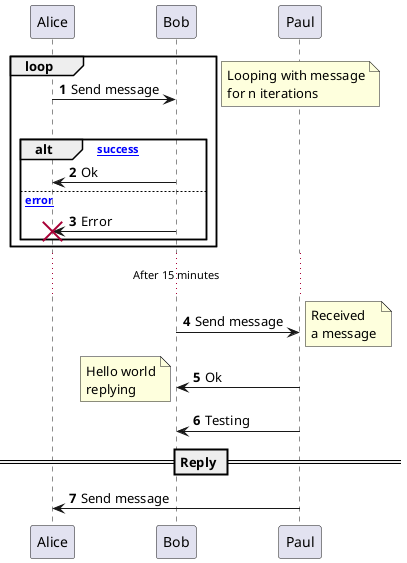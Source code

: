 @startuml
autonumber


loop
  Alice -> Bob      : Send message
  |||
  alt [success]
    Alice <- Bob    : Ok
  else [error]
    Alice <- Bob    : Error
    destroy Alice
  end
end
note right
  Looping with message
  for n iterations
end note

... After 15 minutes ...

Bob -> Paul       : Send message
note right
  Received
  a message
end note
Bob <- Paul       : Ok
note left
  Hello world
  replying
end note
Paul -> Bob       : Testing
== Reply ==

Paul -> Alice     : Send message
@enduml
